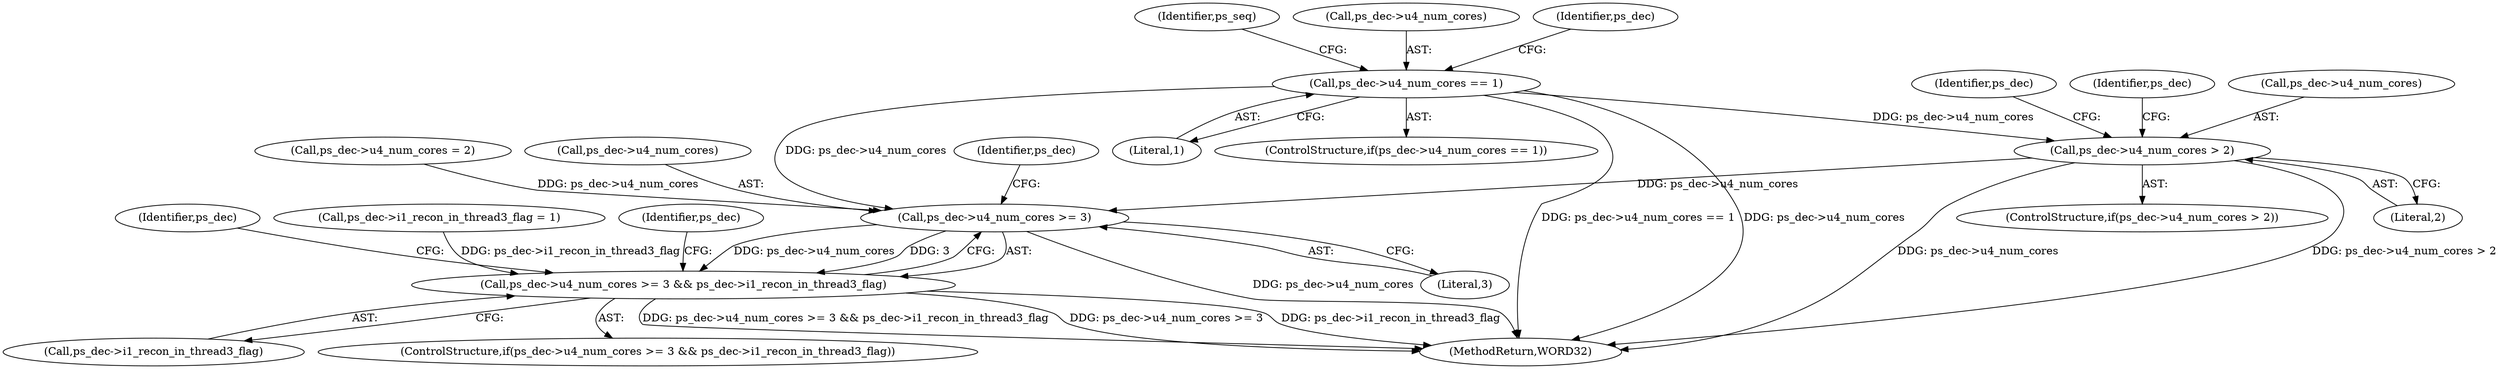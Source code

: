 digraph "0_Android_a78887bcffbc2995cf9ed72e0697acf560875e9e_3@pointer" {
"1000293" [label="(Call,ps_dec->u4_num_cores > 2)"];
"1000270" [label="(Call,ps_dec->u4_num_cores == 1)"];
"1001974" [label="(Call,ps_dec->u4_num_cores >= 3)"];
"1001973" [label="(Call,ps_dec->u4_num_cores >= 3 && ps_dec->i1_recon_in_thread3_flag)"];
"1000292" [label="(ControlStructure,if(ps_dec->u4_num_cores > 2))"];
"1000269" [label="(ControlStructure,if(ps_dec->u4_num_cores == 1))"];
"1002052" [label="(MethodReturn,WORD32)"];
"1001978" [label="(Literal,3)"];
"1001973" [label="(Call,ps_dec->u4_num_cores >= 3 && ps_dec->i1_recon_in_thread3_flag)"];
"1001974" [label="(Call,ps_dec->u4_num_cores >= 3)"];
"1001943" [label="(Call,ps_dec->i1_recon_in_thread3_flag = 1)"];
"1000298" [label="(Call,ps_dec->u4_num_cores = 2)"];
"1000293" [label="(Call,ps_dec->u4_num_cores > 2)"];
"1001979" [label="(Call,ps_dec->i1_recon_in_thread3_flag)"];
"1000300" [label="(Identifier,ps_dec)"];
"1000270" [label="(Call,ps_dec->u4_num_cores == 1)"];
"1000274" [label="(Literal,1)"];
"1000283" [label="(Identifier,ps_seq)"];
"1000294" [label="(Call,ps_dec->u4_num_cores)"];
"1000271" [label="(Call,ps_dec->u4_num_cores)"];
"1001986" [label="(Identifier,ps_dec)"];
"1001980" [label="(Identifier,ps_dec)"];
"1002003" [label="(Identifier,ps_dec)"];
"1000305" [label="(Identifier,ps_dec)"];
"1001972" [label="(ControlStructure,if(ps_dec->u4_num_cores >= 3 && ps_dec->i1_recon_in_thread3_flag))"];
"1000297" [label="(Literal,2)"];
"1001975" [label="(Call,ps_dec->u4_num_cores)"];
"1000277" [label="(Identifier,ps_dec)"];
"1000293" -> "1000292"  [label="AST: "];
"1000293" -> "1000297"  [label="CFG: "];
"1000294" -> "1000293"  [label="AST: "];
"1000297" -> "1000293"  [label="AST: "];
"1000300" -> "1000293"  [label="CFG: "];
"1000305" -> "1000293"  [label="CFG: "];
"1000293" -> "1002052"  [label="DDG: ps_dec->u4_num_cores"];
"1000293" -> "1002052"  [label="DDG: ps_dec->u4_num_cores > 2"];
"1000270" -> "1000293"  [label="DDG: ps_dec->u4_num_cores"];
"1000293" -> "1001974"  [label="DDG: ps_dec->u4_num_cores"];
"1000270" -> "1000269"  [label="AST: "];
"1000270" -> "1000274"  [label="CFG: "];
"1000271" -> "1000270"  [label="AST: "];
"1000274" -> "1000270"  [label="AST: "];
"1000277" -> "1000270"  [label="CFG: "];
"1000283" -> "1000270"  [label="CFG: "];
"1000270" -> "1002052"  [label="DDG: ps_dec->u4_num_cores == 1"];
"1000270" -> "1002052"  [label="DDG: ps_dec->u4_num_cores"];
"1000270" -> "1001974"  [label="DDG: ps_dec->u4_num_cores"];
"1001974" -> "1001973"  [label="AST: "];
"1001974" -> "1001978"  [label="CFG: "];
"1001975" -> "1001974"  [label="AST: "];
"1001978" -> "1001974"  [label="AST: "];
"1001980" -> "1001974"  [label="CFG: "];
"1001973" -> "1001974"  [label="CFG: "];
"1001974" -> "1002052"  [label="DDG: ps_dec->u4_num_cores"];
"1001974" -> "1001973"  [label="DDG: ps_dec->u4_num_cores"];
"1001974" -> "1001973"  [label="DDG: 3"];
"1000298" -> "1001974"  [label="DDG: ps_dec->u4_num_cores"];
"1001973" -> "1001972"  [label="AST: "];
"1001973" -> "1001979"  [label="CFG: "];
"1001979" -> "1001973"  [label="AST: "];
"1001986" -> "1001973"  [label="CFG: "];
"1002003" -> "1001973"  [label="CFG: "];
"1001973" -> "1002052"  [label="DDG: ps_dec->u4_num_cores >= 3"];
"1001973" -> "1002052"  [label="DDG: ps_dec->i1_recon_in_thread3_flag"];
"1001973" -> "1002052"  [label="DDG: ps_dec->u4_num_cores >= 3 && ps_dec->i1_recon_in_thread3_flag"];
"1001943" -> "1001973"  [label="DDG: ps_dec->i1_recon_in_thread3_flag"];
}

